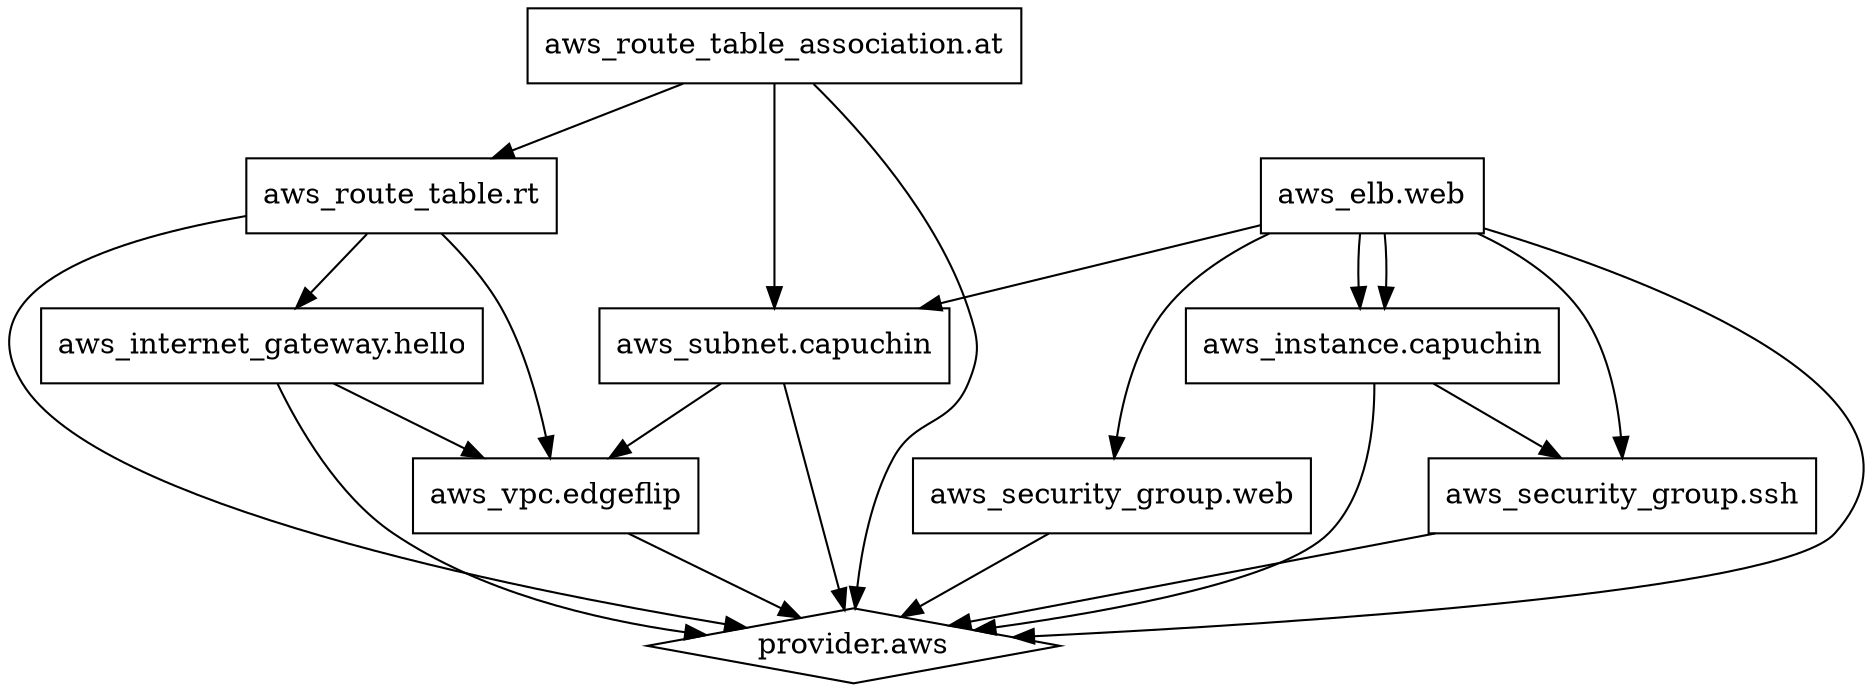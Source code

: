 digraph {
	compound = true;
	subgraph {
		"0_aws_vpc.edgeflip" [
			label="aws_vpc.edgeflip"
			shape=box
		];
		"0_aws_internet_gateway.hello" [
			label="aws_internet_gateway.hello"
			shape=box
		];
		"0_aws_subnet.capuchin" [
			label="aws_subnet.capuchin"
			shape=box
		];
		"0_aws_route_table.rt" [
			label="aws_route_table.rt"
			shape=box
		];
		"0_aws_route_table_association.at" [
			label="aws_route_table_association.at"
			shape=box
		];
		"0_aws_elb.web" [
			label="aws_elb.web"
			shape=box
		];
		"0_aws_instance.capuchin" [
			label="aws_instance.capuchin"
			shape=box
		];
		"0_aws_security_group.ssh" [
			label="aws_security_group.ssh"
			shape=box
		];
		"0_aws_security_group.web" [
			label="aws_security_group.web"
			shape=box
		];
	}

	"0_aws_vpc.edgeflip" -> "0_provider.aws";
	"0_aws_internet_gateway.hello" -> "0_provider.aws";
	"0_aws_internet_gateway.hello" -> "0_aws_vpc.edgeflip";
	"0_aws_subnet.capuchin" -> "0_provider.aws";
	"0_aws_subnet.capuchin" -> "0_aws_vpc.edgeflip";
	"0_aws_route_table.rt" -> "0_provider.aws";
	"0_aws_route_table.rt" -> "0_aws_vpc.edgeflip";
	"0_aws_route_table.rt" -> "0_aws_internet_gateway.hello";
	"0_aws_route_table_association.at" -> "0_provider.aws";
	"0_aws_route_table_association.at" -> "0_aws_subnet.capuchin";
	"0_aws_route_table_association.at" -> "0_aws_route_table.rt";
	"0_aws_elb.web" -> "0_provider.aws";
	"0_aws_elb.web" -> "0_aws_security_group.web";
	"0_aws_elb.web" -> "0_aws_instance.capuchin";
	"0_aws_elb.web" -> "0_aws_instance.capuchin";
	"0_aws_elb.web" -> "0_aws_subnet.capuchin";
	"0_aws_elb.web" -> "0_aws_security_group.ssh";
	"0_aws_instance.capuchin" -> "0_provider.aws";
	"0_aws_instance.capuchin" -> "0_aws_security_group.ssh";
	"0_aws_security_group.ssh" -> "0_provider.aws";
	"0_aws_security_group.web" -> "0_provider.aws";

	subgraph {
	}

	subgraph {
		"0_provider.aws" [
			label="provider.aws"
			shape=diamond
		];
	}

}

